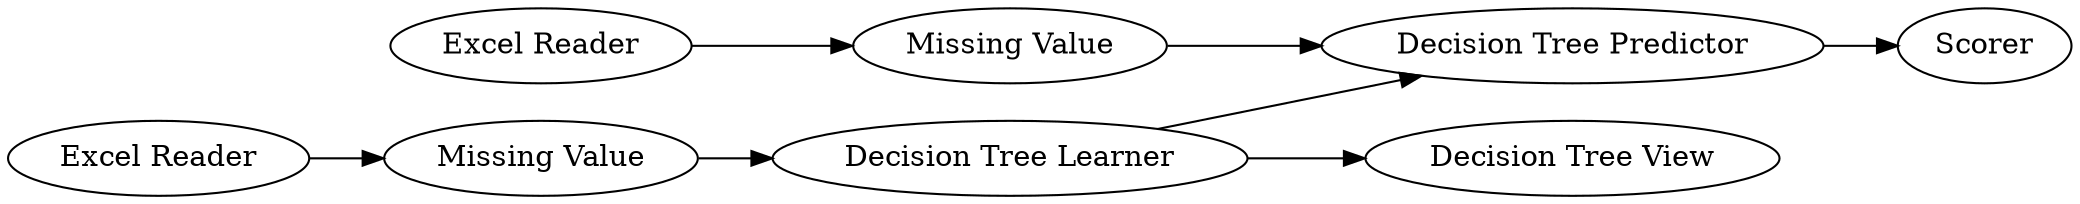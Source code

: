 digraph {
	5 -> 8
	7 -> 5
	3 -> 4
	3 -> 5
	1 -> 2
	2 -> 3
	6 -> 7
	5 [label="Decision Tree Predictor"]
	1 [label="Excel Reader"]
	7 [label="Missing Value"]
	4 [label="Decision Tree View"]
	8 [label=Scorer]
	6 [label="Excel Reader"]
	3 [label="Decision Tree Learner"]
	2 [label="Missing Value"]
	rankdir=LR
}
